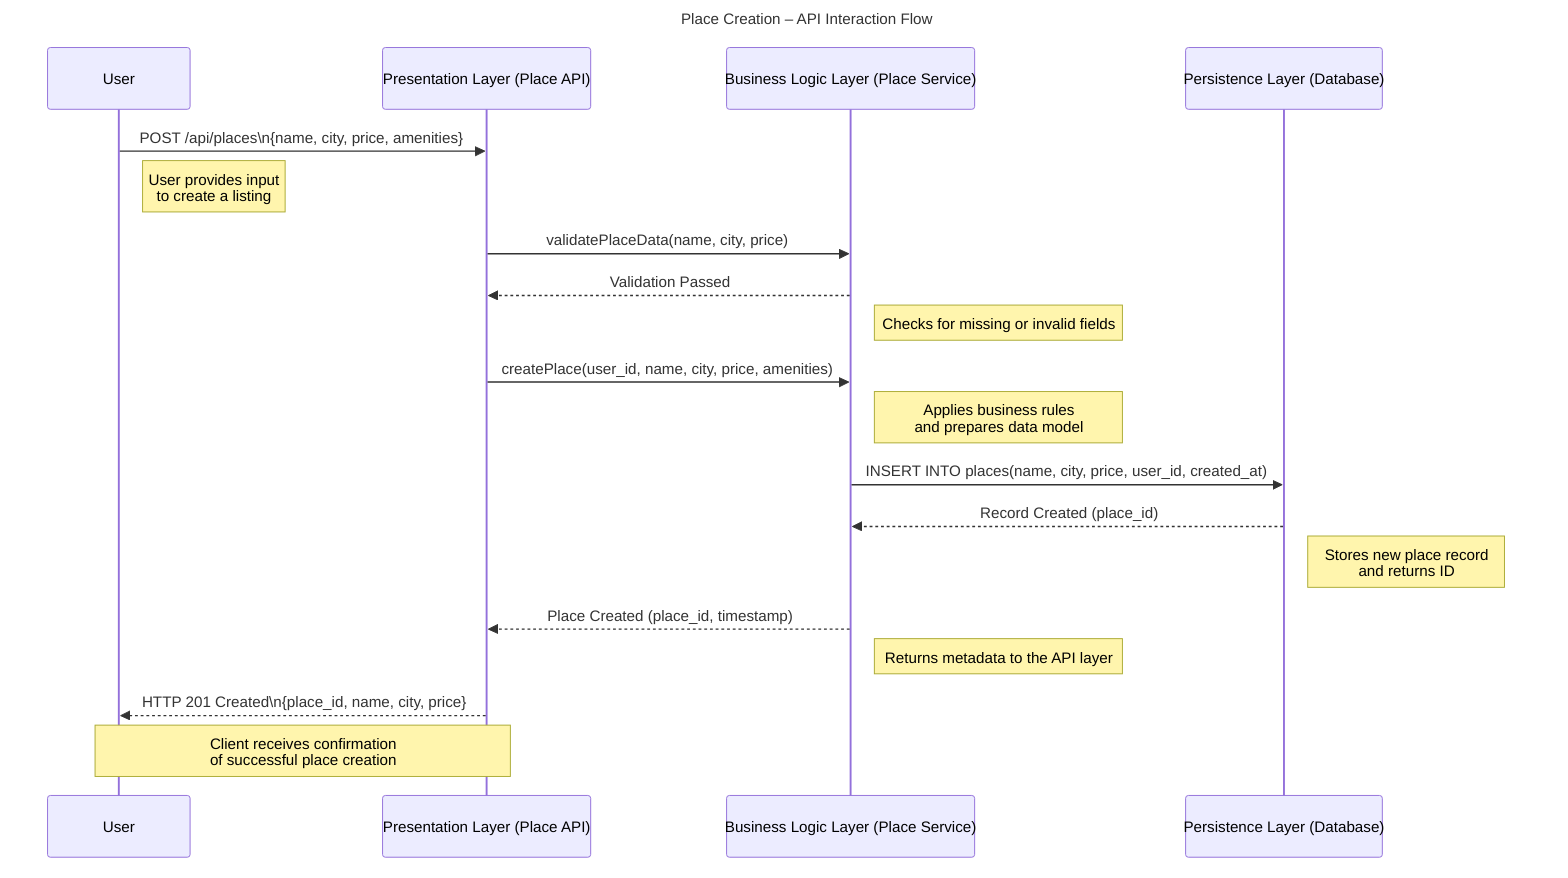 %% Sequence Diagram – Place Creation API Call (Alternative Layout)

sequenceDiagram
    title: Place Creation – API Interaction Flow

    %% Participants
    participant Client as User
    participant API as Presentation Layer (Place API)
    participant Logic as Business Logic Layer (Place Service)
    participant DB as Persistence Layer (Database)

    %% Step 1: User initiates a request to create a new Place
    Client->>API: POST /api/places\n{name, city, price, amenities}
    note right of Client: User provides input<br>to create a listing

    %% Step 2: API performs basic input validation
    API->>Logic: validatePlaceData(name, city, price)
    Logic-->>API: Validation Passed
    note right of Logic: Checks for missing or invalid fields

    %% Step 3: API requests the Business Logic layer to create the Place
    API->>Logic: createPlace(user_id, name, city, price, amenities)
    note right of Logic: Applies business rules<br>and prepares data model

    %% Step 4: Business Logic interacts with the Database
    Logic->>DB: INSERT INTO places(name, city, price, user_id, created_at)
    DB-->>Logic: Record Created (place_id)
    note right of DB: Stores new place record<br>and returns ID

    %% Step 5: Business Logic returns result to API
    Logic-->>API: Place Created (place_id, timestamp)
    note right of Logic: Returns metadata to the API layer

    %% Step 6: API responds to the client
    API-->>Client: HTTP 201 Created\n{place_id, name, city, price}
    note over Client,API: Client receives confirmation<br>of successful place creation